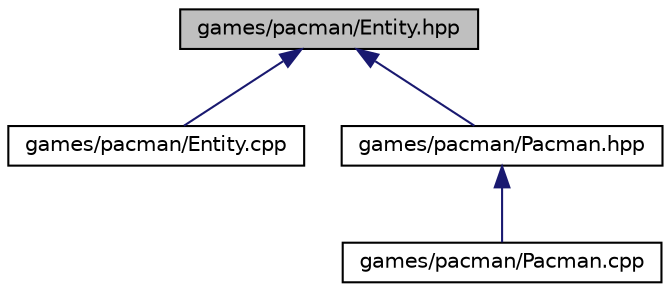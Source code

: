 digraph "games/pacman/Entity.hpp"
{
  edge [fontname="Helvetica",fontsize="10",labelfontname="Helvetica",labelfontsize="10"];
  node [fontname="Helvetica",fontsize="10",shape=record];
  Node6 [label="games/pacman/Entity.hpp",height=0.2,width=0.4,color="black", fillcolor="grey75", style="filled", fontcolor="black"];
  Node6 -> Node7 [dir="back",color="midnightblue",fontsize="10",style="solid",fontname="Helvetica"];
  Node7 [label="games/pacman/Entity.cpp",height=0.2,width=0.4,color="black", fillcolor="white", style="filled",URL="$_entity_8cpp.html"];
  Node6 -> Node8 [dir="back",color="midnightblue",fontsize="10",style="solid",fontname="Helvetica"];
  Node8 [label="games/pacman/Pacman.hpp",height=0.2,width=0.4,color="black", fillcolor="white", style="filled",URL="$_pacman_8hpp.html"];
  Node8 -> Node9 [dir="back",color="midnightblue",fontsize="10",style="solid",fontname="Helvetica"];
  Node9 [label="games/pacman/Pacman.cpp",height=0.2,width=0.4,color="black", fillcolor="white", style="filled",URL="$_pacman_8cpp.html"];
}
